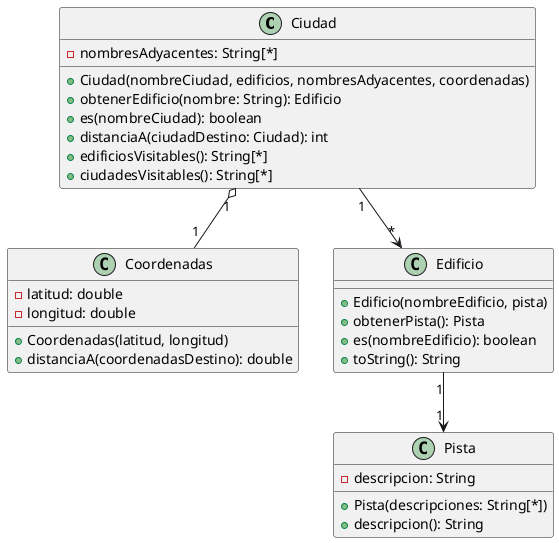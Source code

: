 @startuml

class Ciudad {
    - nombresAdyacentes: String[*]
    + Ciudad(nombreCiudad, edificios, nombresAdyacentes, coordenadas)
    + obtenerEdificio(nombre: String): Edificio
    + es(nombreCiudad): boolean
    + distanciaA(ciudadDestino: Ciudad): int
    + edificiosVisitables(): String[*]
    + ciudadesVisitables(): String[*]
}

class Coordenadas {
    - latitud: double
    - longitud: double
    + Coordenadas(latitud, longitud)
    + distanciaA(coordenadasDestino): double
}

class Edificio {
    + Edificio(nombreEdificio, pista)
    + obtenerPista(): Pista
    + es(nombreEdificio): boolean
    + toString(): String
}

class Pista {
    - descripcion: String
    + Pista(descripciones: String[*])
    + descripcion(): String
}

Ciudad "1" o-- "1" Coordenadas
Ciudad "1" --> "*" Edificio
Edificio "1" --> "1" Pista

@enduml
